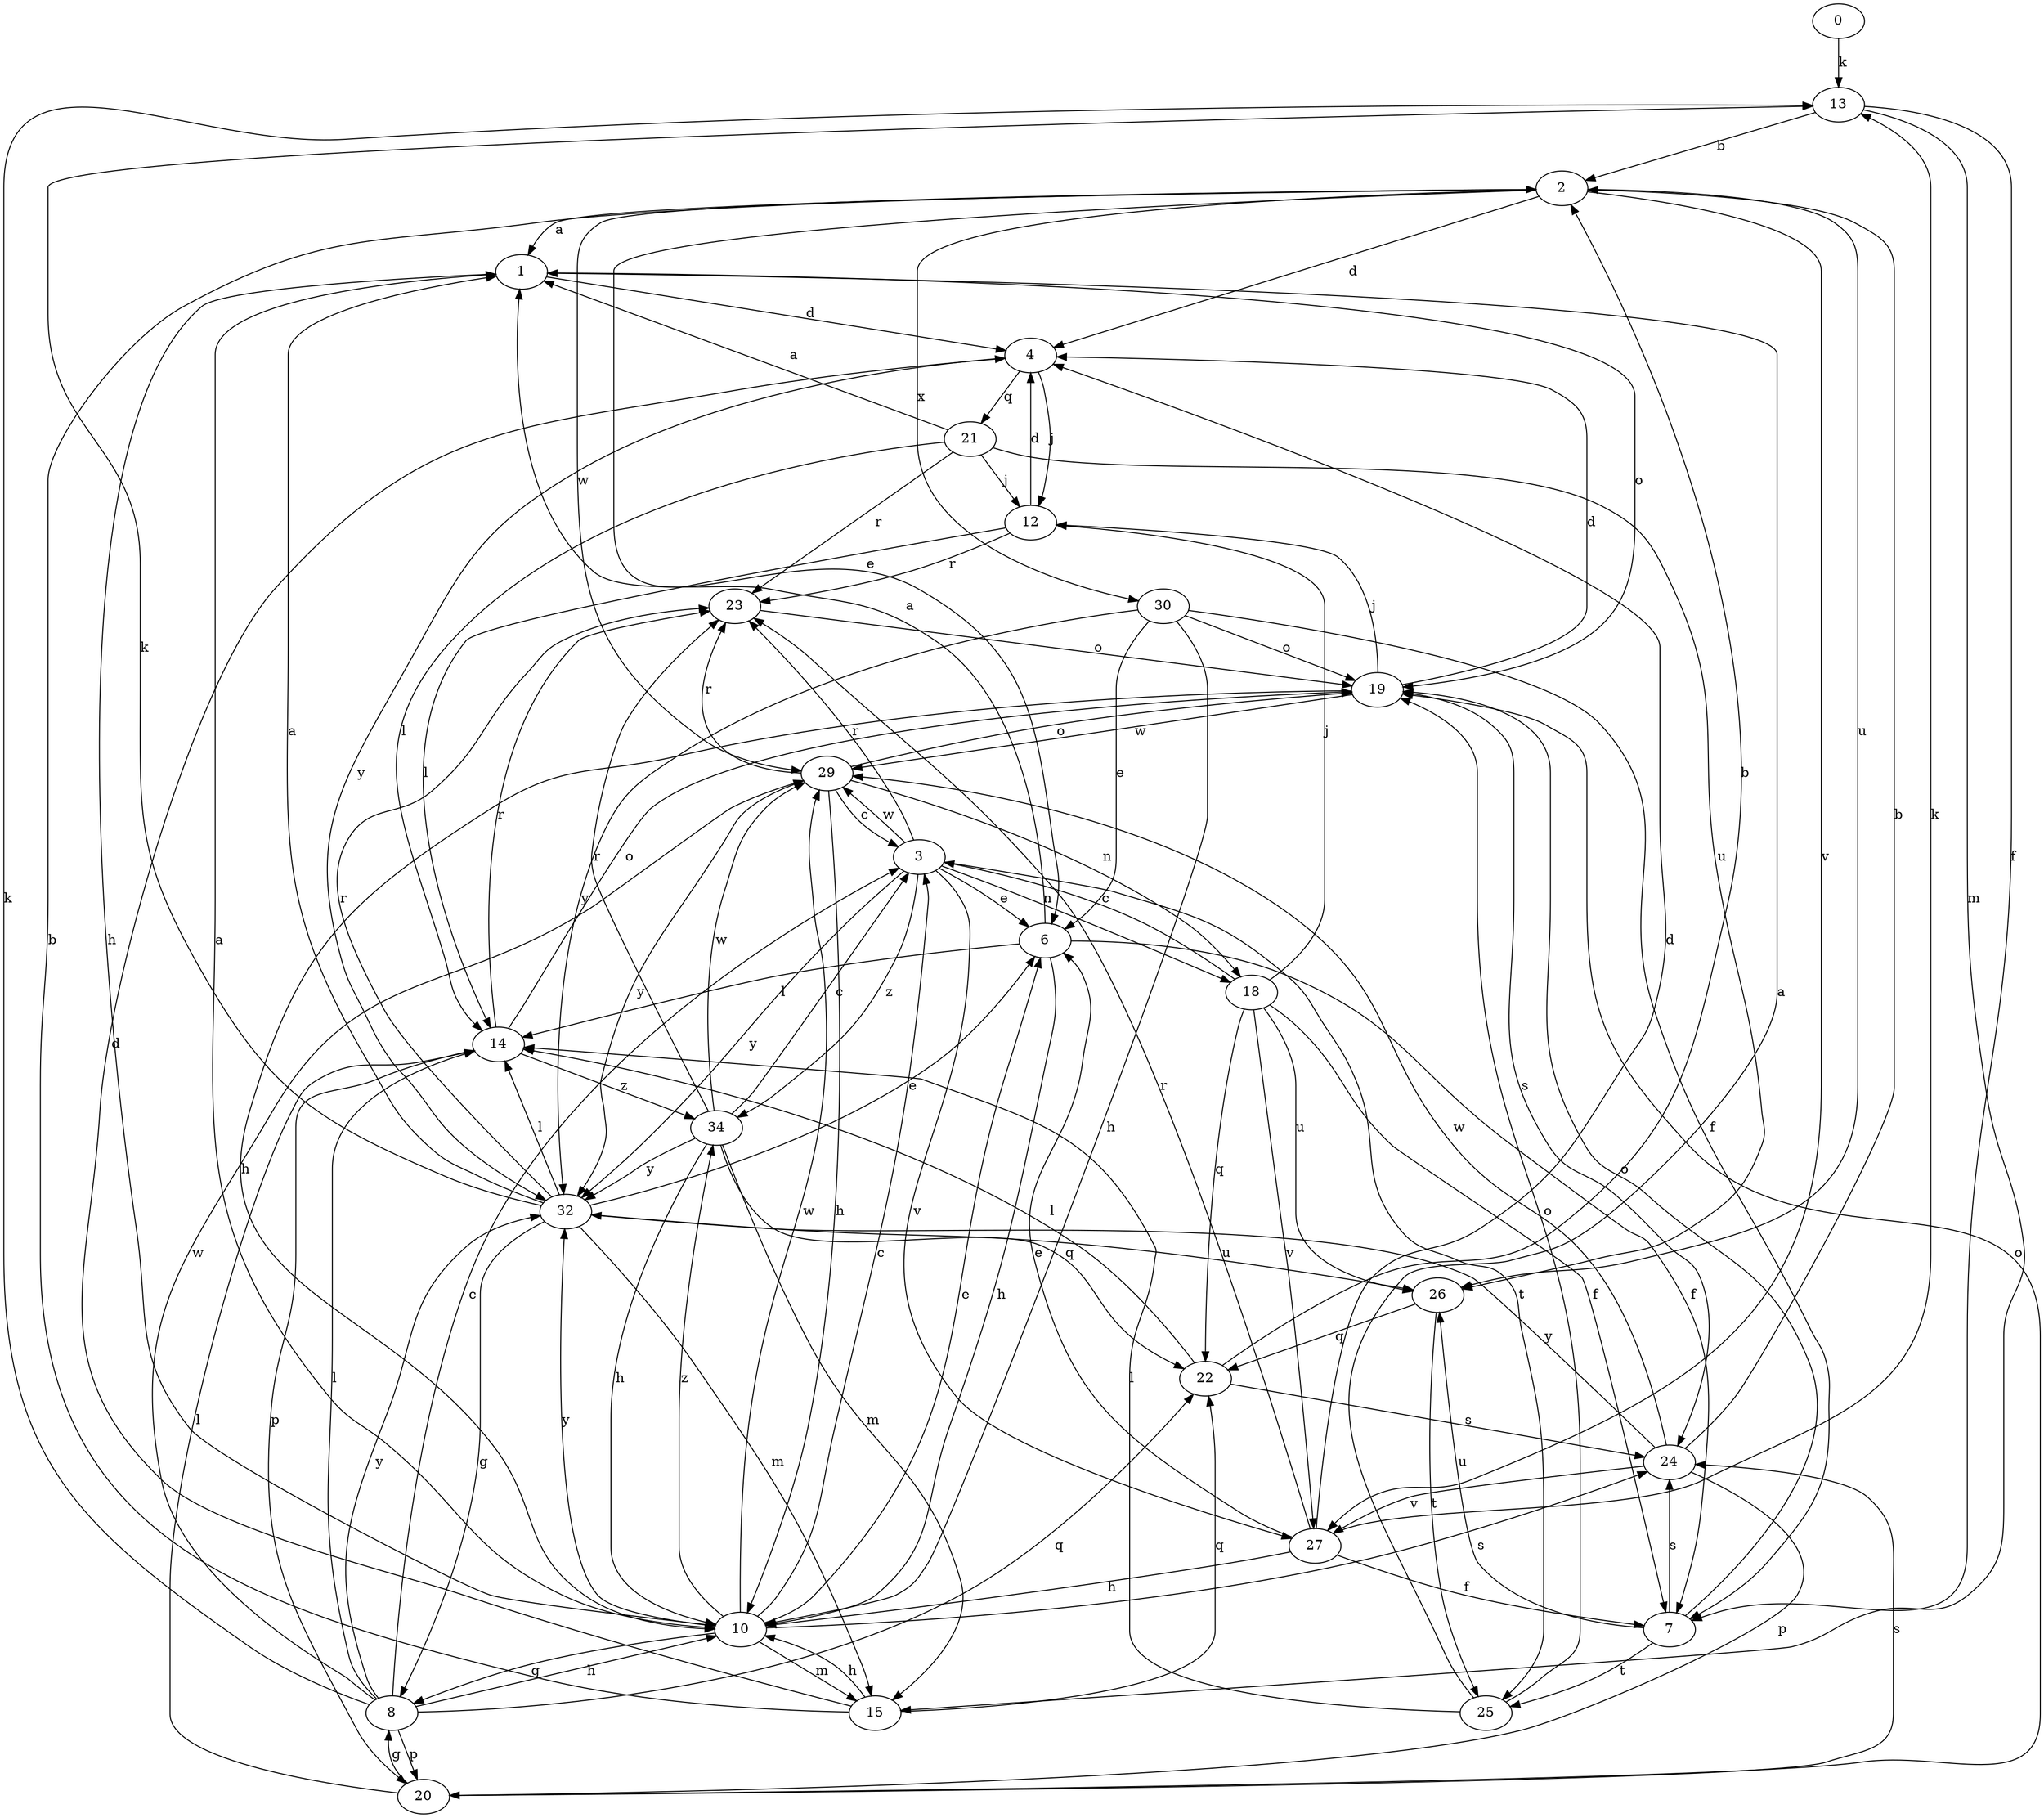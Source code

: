 strict digraph  {
0;
1;
2;
3;
4;
6;
7;
8;
10;
12;
13;
14;
15;
18;
19;
20;
21;
22;
23;
24;
25;
26;
27;
29;
30;
32;
34;
0 -> 13  [label=k];
1 -> 4  [label=d];
1 -> 10  [label=h];
1 -> 19  [label=o];
2 -> 1  [label=a];
2 -> 4  [label=d];
2 -> 6  [label=e];
2 -> 26  [label=u];
2 -> 27  [label=v];
2 -> 29  [label=w];
2 -> 30  [label=x];
3 -> 6  [label=e];
3 -> 18  [label=n];
3 -> 23  [label=r];
3 -> 25  [label=t];
3 -> 27  [label=v];
3 -> 29  [label=w];
3 -> 32  [label=y];
3 -> 34  [label=z];
4 -> 12  [label=j];
4 -> 21  [label=q];
4 -> 32  [label=y];
6 -> 1  [label=a];
6 -> 7  [label=f];
6 -> 10  [label=h];
6 -> 14  [label=l];
7 -> 19  [label=o];
7 -> 24  [label=s];
7 -> 25  [label=t];
7 -> 26  [label=u];
8 -> 3  [label=c];
8 -> 10  [label=h];
8 -> 13  [label=k];
8 -> 14  [label=l];
8 -> 20  [label=p];
8 -> 22  [label=q];
8 -> 29  [label=w];
8 -> 32  [label=y];
10 -> 1  [label=a];
10 -> 3  [label=c];
10 -> 6  [label=e];
10 -> 8  [label=g];
10 -> 15  [label=m];
10 -> 24  [label=s];
10 -> 29  [label=w];
10 -> 32  [label=y];
10 -> 34  [label=z];
12 -> 4  [label=d];
12 -> 14  [label=l];
12 -> 23  [label=r];
13 -> 2  [label=b];
13 -> 7  [label=f];
13 -> 15  [label=m];
14 -> 19  [label=o];
14 -> 20  [label=p];
14 -> 23  [label=r];
14 -> 34  [label=z];
15 -> 2  [label=b];
15 -> 4  [label=d];
15 -> 10  [label=h];
15 -> 22  [label=q];
18 -> 3  [label=c];
18 -> 7  [label=f];
18 -> 12  [label=j];
18 -> 22  [label=q];
18 -> 26  [label=u];
18 -> 27  [label=v];
19 -> 4  [label=d];
19 -> 10  [label=h];
19 -> 12  [label=j];
19 -> 24  [label=s];
19 -> 29  [label=w];
20 -> 8  [label=g];
20 -> 14  [label=l];
20 -> 19  [label=o];
20 -> 24  [label=s];
21 -> 1  [label=a];
21 -> 12  [label=j];
21 -> 14  [label=l];
21 -> 23  [label=r];
21 -> 26  [label=u];
22 -> 2  [label=b];
22 -> 14  [label=l];
22 -> 24  [label=s];
23 -> 19  [label=o];
24 -> 2  [label=b];
24 -> 20  [label=p];
24 -> 27  [label=v];
24 -> 29  [label=w];
24 -> 32  [label=y];
25 -> 1  [label=a];
25 -> 14  [label=l];
25 -> 19  [label=o];
26 -> 22  [label=q];
26 -> 25  [label=t];
27 -> 4  [label=d];
27 -> 6  [label=e];
27 -> 7  [label=f];
27 -> 10  [label=h];
27 -> 13  [label=k];
27 -> 23  [label=r];
29 -> 3  [label=c];
29 -> 10  [label=h];
29 -> 18  [label=n];
29 -> 19  [label=o];
29 -> 23  [label=r];
29 -> 32  [label=y];
30 -> 6  [label=e];
30 -> 7  [label=f];
30 -> 10  [label=h];
30 -> 19  [label=o];
30 -> 32  [label=y];
32 -> 1  [label=a];
32 -> 6  [label=e];
32 -> 8  [label=g];
32 -> 13  [label=k];
32 -> 14  [label=l];
32 -> 15  [label=m];
32 -> 23  [label=r];
32 -> 26  [label=u];
34 -> 3  [label=c];
34 -> 10  [label=h];
34 -> 15  [label=m];
34 -> 22  [label=q];
34 -> 23  [label=r];
34 -> 29  [label=w];
34 -> 32  [label=y];
}

